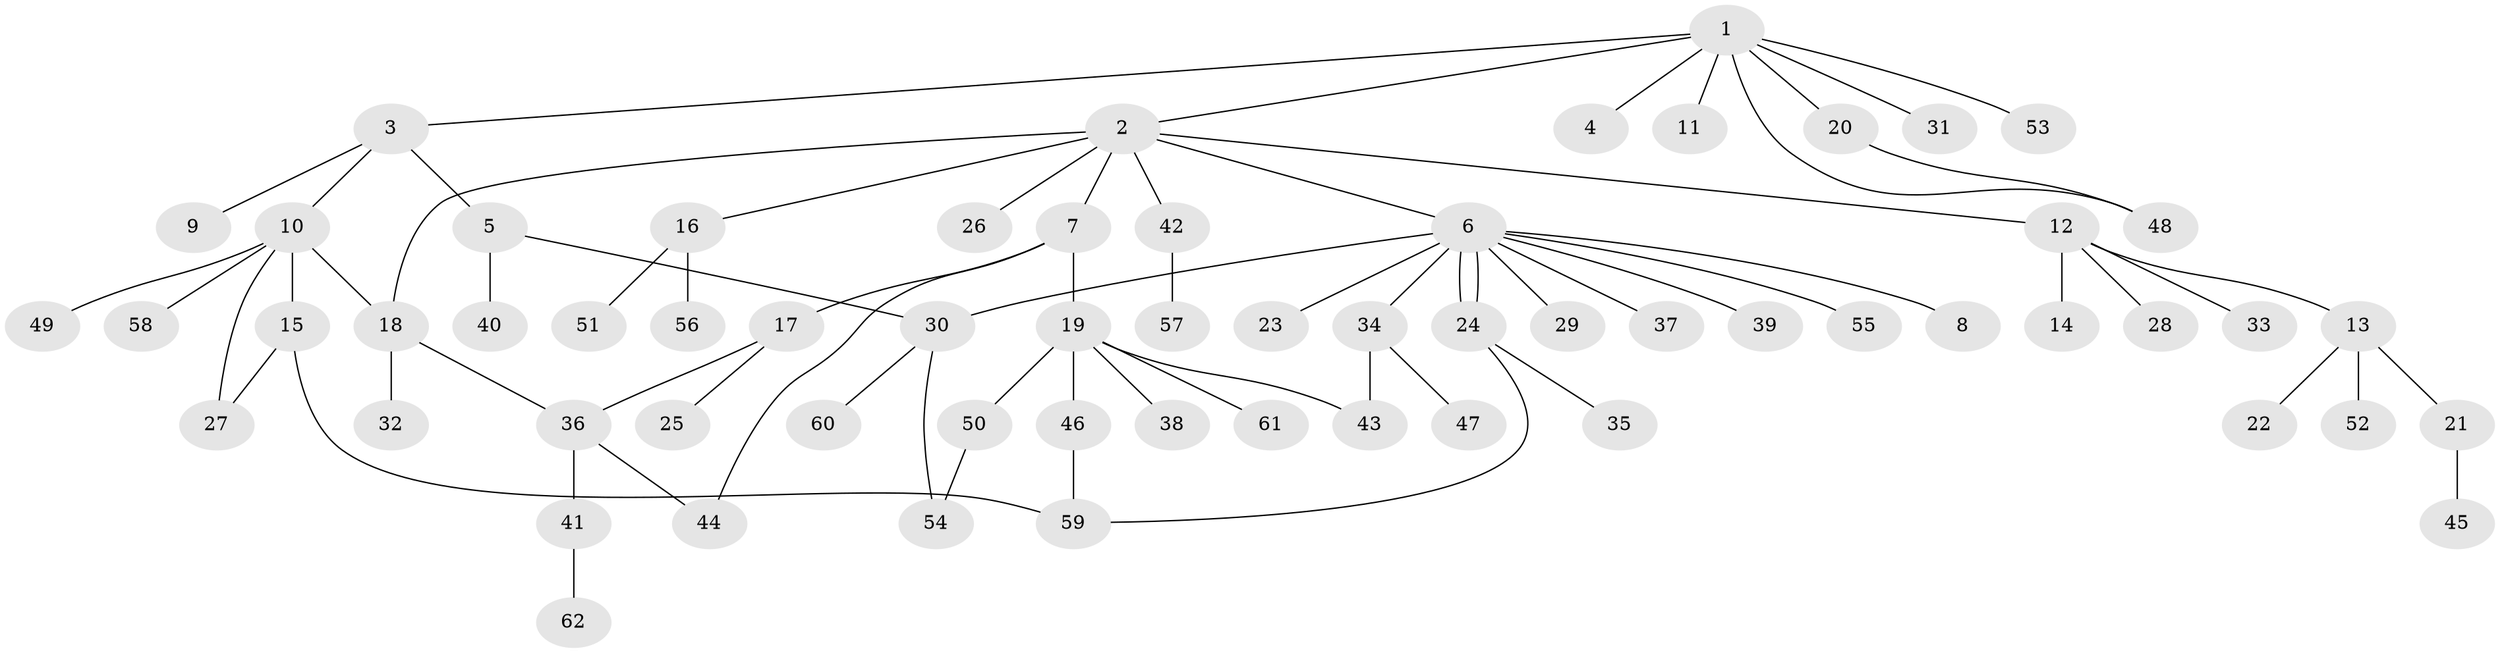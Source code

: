 // Generated by graph-tools (version 1.1) at 2025/01/03/09/25 03:01:54]
// undirected, 62 vertices, 72 edges
graph export_dot {
graph [start="1"]
  node [color=gray90,style=filled];
  1;
  2;
  3;
  4;
  5;
  6;
  7;
  8;
  9;
  10;
  11;
  12;
  13;
  14;
  15;
  16;
  17;
  18;
  19;
  20;
  21;
  22;
  23;
  24;
  25;
  26;
  27;
  28;
  29;
  30;
  31;
  32;
  33;
  34;
  35;
  36;
  37;
  38;
  39;
  40;
  41;
  42;
  43;
  44;
  45;
  46;
  47;
  48;
  49;
  50;
  51;
  52;
  53;
  54;
  55;
  56;
  57;
  58;
  59;
  60;
  61;
  62;
  1 -- 2;
  1 -- 3;
  1 -- 4;
  1 -- 11;
  1 -- 20;
  1 -- 31;
  1 -- 48;
  1 -- 53;
  2 -- 6;
  2 -- 7;
  2 -- 12;
  2 -- 16;
  2 -- 18;
  2 -- 26;
  2 -- 42;
  3 -- 5;
  3 -- 9;
  3 -- 10;
  5 -- 30;
  5 -- 40;
  6 -- 8;
  6 -- 23;
  6 -- 24;
  6 -- 24;
  6 -- 29;
  6 -- 30;
  6 -- 34;
  6 -- 37;
  6 -- 39;
  6 -- 55;
  7 -- 17;
  7 -- 19;
  7 -- 44;
  10 -- 15;
  10 -- 18;
  10 -- 27;
  10 -- 49;
  10 -- 58;
  12 -- 13;
  12 -- 14;
  12 -- 28;
  12 -- 33;
  13 -- 21;
  13 -- 22;
  13 -- 52;
  15 -- 27;
  15 -- 59;
  16 -- 51;
  16 -- 56;
  17 -- 25;
  17 -- 36;
  18 -- 32;
  18 -- 36;
  19 -- 38;
  19 -- 43;
  19 -- 46;
  19 -- 50;
  19 -- 61;
  20 -- 48;
  21 -- 45;
  24 -- 35;
  24 -- 59;
  30 -- 54;
  30 -- 60;
  34 -- 43;
  34 -- 47;
  36 -- 41;
  36 -- 44;
  41 -- 62;
  42 -- 57;
  46 -- 59;
  50 -- 54;
}
